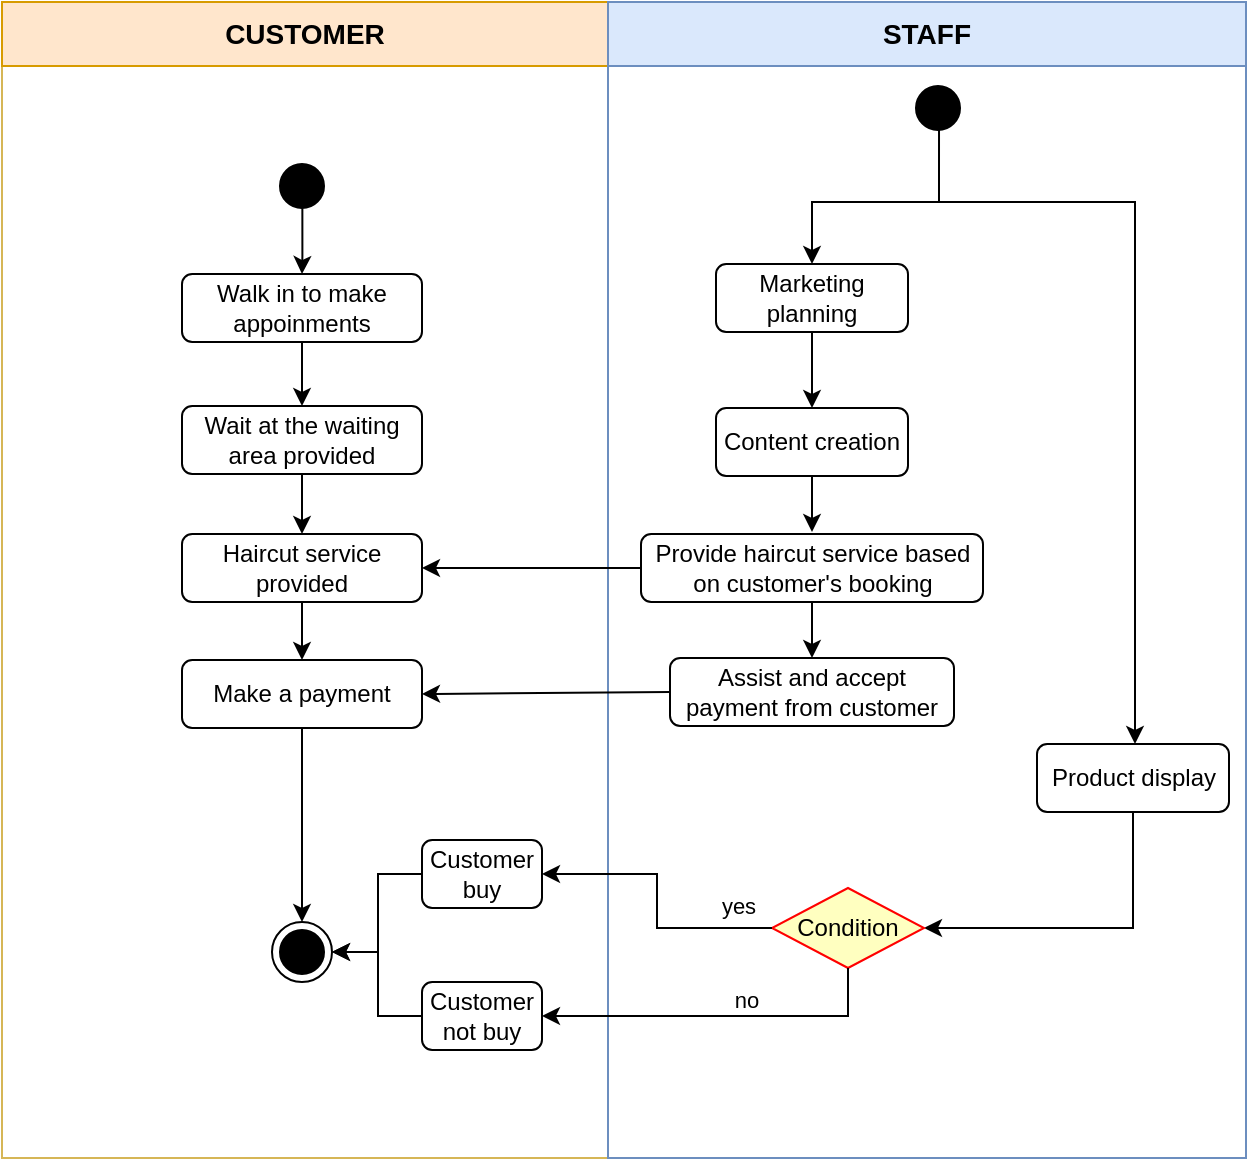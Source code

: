 <mxfile version="24.4.0" type="github">
  <diagram name="Page-1" id="UtILHOOvsMrrQ-R1n7kE">
    <mxGraphModel dx="900" dy="-151" grid="0" gridSize="10" guides="1" tooltips="1" connect="1" arrows="1" fold="1" page="0" pageScale="1" pageWidth="827" pageHeight="1169" math="0" shadow="0">
      <root>
        <mxCell id="0" />
        <mxCell id="1" parent="0" />
        <mxCell id="KepiEa6D_0x9U03XaYwY-1" value="" style="swimlane;startSize=0;fillColor=#fff2cc;strokeColor=#d6b656;" parent="1" vertex="1">
          <mxGeometry x="-187" y="461" width="303" height="578" as="geometry" />
        </mxCell>
        <mxCell id="w3mi6-489EvIM3OzmEsd-10" style="edgeStyle=orthogonalEdgeStyle;rounded=0;orthogonalLoop=1;jettySize=auto;html=1;exitX=0.5;exitY=1;exitDx=0;exitDy=0;entryX=0.5;entryY=0;entryDx=0;entryDy=0;" edge="1" parent="KepiEa6D_0x9U03XaYwY-1" source="w3mi6-489EvIM3OzmEsd-7" target="w3mi6-489EvIM3OzmEsd-8">
          <mxGeometry relative="1" as="geometry" />
        </mxCell>
        <mxCell id="w3mi6-489EvIM3OzmEsd-7" value="Walk in to make appoinments" style="rounded=1;whiteSpace=wrap;html=1;" vertex="1" parent="KepiEa6D_0x9U03XaYwY-1">
          <mxGeometry x="90" y="136" width="120" height="34" as="geometry" />
        </mxCell>
        <mxCell id="w3mi6-489EvIM3OzmEsd-12" style="edgeStyle=orthogonalEdgeStyle;rounded=0;orthogonalLoop=1;jettySize=auto;html=1;exitX=0.5;exitY=1;exitDx=0;exitDy=0;entryX=0.5;entryY=0;entryDx=0;entryDy=0;" edge="1" parent="KepiEa6D_0x9U03XaYwY-1" source="w3mi6-489EvIM3OzmEsd-8" target="w3mi6-489EvIM3OzmEsd-9">
          <mxGeometry relative="1" as="geometry" />
        </mxCell>
        <mxCell id="w3mi6-489EvIM3OzmEsd-8" value="Wait at the waiting area provided" style="rounded=1;whiteSpace=wrap;html=1;" vertex="1" parent="KepiEa6D_0x9U03XaYwY-1">
          <mxGeometry x="90" y="202" width="120" height="34" as="geometry" />
        </mxCell>
        <mxCell id="w3mi6-489EvIM3OzmEsd-14" style="edgeStyle=orthogonalEdgeStyle;rounded=0;orthogonalLoop=1;jettySize=auto;html=1;exitX=0.5;exitY=1;exitDx=0;exitDy=0;entryX=0.5;entryY=0;entryDx=0;entryDy=0;" edge="1" parent="KepiEa6D_0x9U03XaYwY-1" source="w3mi6-489EvIM3OzmEsd-9" target="w3mi6-489EvIM3OzmEsd-13">
          <mxGeometry relative="1" as="geometry" />
        </mxCell>
        <mxCell id="w3mi6-489EvIM3OzmEsd-9" value="Haircut service provided" style="rounded=1;whiteSpace=wrap;html=1;" vertex="1" parent="KepiEa6D_0x9U03XaYwY-1">
          <mxGeometry x="90" y="266" width="120" height="34" as="geometry" />
        </mxCell>
        <mxCell id="w3mi6-489EvIM3OzmEsd-46" style="edgeStyle=orthogonalEdgeStyle;rounded=0;orthogonalLoop=1;jettySize=auto;html=1;exitX=0.5;exitY=1;exitDx=0;exitDy=0;entryX=0.5;entryY=0;entryDx=0;entryDy=0;" edge="1" parent="KepiEa6D_0x9U03XaYwY-1" source="w3mi6-489EvIM3OzmEsd-13" target="w3mi6-489EvIM3OzmEsd-45">
          <mxGeometry relative="1" as="geometry" />
        </mxCell>
        <mxCell id="w3mi6-489EvIM3OzmEsd-13" value="Make a payment" style="rounded=1;whiteSpace=wrap;html=1;" vertex="1" parent="KepiEa6D_0x9U03XaYwY-1">
          <mxGeometry x="90" y="329" width="120" height="34" as="geometry" />
        </mxCell>
        <mxCell id="w3mi6-489EvIM3OzmEsd-16" style="edgeStyle=orthogonalEdgeStyle;rounded=0;orthogonalLoop=1;jettySize=auto;html=1;exitX=0.506;exitY=0.877;exitDx=0;exitDy=0;exitPerimeter=0;" edge="1" parent="KepiEa6D_0x9U03XaYwY-1" source="w3mi6-489EvIM3OzmEsd-15" target="w3mi6-489EvIM3OzmEsd-7">
          <mxGeometry relative="1" as="geometry" />
        </mxCell>
        <mxCell id="w3mi6-489EvIM3OzmEsd-15" value="" style="ellipse;html=1;shape=startState;fillColor=#000000;strokeColor=#000000;" vertex="1" parent="KepiEa6D_0x9U03XaYwY-1">
          <mxGeometry x="135" y="77" width="30" height="30" as="geometry" />
        </mxCell>
        <mxCell id="w3mi6-489EvIM3OzmEsd-47" style="edgeStyle=elbowEdgeStyle;rounded=0;orthogonalLoop=1;jettySize=auto;html=1;exitX=0;exitY=0.5;exitDx=0;exitDy=0;entryX=1;entryY=0.5;entryDx=0;entryDy=0;" edge="1" parent="KepiEa6D_0x9U03XaYwY-1" source="w3mi6-489EvIM3OzmEsd-37" target="w3mi6-489EvIM3OzmEsd-45">
          <mxGeometry relative="1" as="geometry">
            <Array as="points">
              <mxPoint x="188" y="456" />
            </Array>
          </mxGeometry>
        </mxCell>
        <mxCell id="w3mi6-489EvIM3OzmEsd-37" value="Customer buy" style="rounded=1;whiteSpace=wrap;html=1;" vertex="1" parent="KepiEa6D_0x9U03XaYwY-1">
          <mxGeometry x="210" y="419" width="60" height="34" as="geometry" />
        </mxCell>
        <mxCell id="w3mi6-489EvIM3OzmEsd-48" style="edgeStyle=orthogonalEdgeStyle;rounded=0;orthogonalLoop=1;jettySize=auto;html=1;exitX=0;exitY=0.5;exitDx=0;exitDy=0;entryX=1;entryY=0.5;entryDx=0;entryDy=0;" edge="1" parent="KepiEa6D_0x9U03XaYwY-1" source="w3mi6-489EvIM3OzmEsd-38" target="w3mi6-489EvIM3OzmEsd-45">
          <mxGeometry relative="1" as="geometry">
            <Array as="points">
              <mxPoint x="188" y="507" />
              <mxPoint x="188" y="475" />
            </Array>
          </mxGeometry>
        </mxCell>
        <mxCell id="w3mi6-489EvIM3OzmEsd-38" value="Customer not buy" style="rounded=1;whiteSpace=wrap;html=1;" vertex="1" parent="KepiEa6D_0x9U03XaYwY-1">
          <mxGeometry x="210" y="490" width="60" height="34" as="geometry" />
        </mxCell>
        <mxCell id="w3mi6-489EvIM3OzmEsd-43" value="CUSTOMER" style="html=1;whiteSpace=wrap;fillColor=#ffe6cc;strokeColor=#d79b00;fontStyle=1;fontSize=14;" vertex="1" parent="KepiEa6D_0x9U03XaYwY-1">
          <mxGeometry width="303" height="32" as="geometry" />
        </mxCell>
        <mxCell id="w3mi6-489EvIM3OzmEsd-45" value="" style="ellipse;html=1;shape=endState;fillColor=#000000;strokeColor=#000000;" vertex="1" parent="KepiEa6D_0x9U03XaYwY-1">
          <mxGeometry x="135" y="460" width="30" height="30" as="geometry" />
        </mxCell>
        <mxCell id="w3mi6-489EvIM3OzmEsd-1" value="" style="swimlane;startSize=0;fillColor=#dae8fc;strokeColor=#6c8ebf;" vertex="1" parent="1">
          <mxGeometry x="116" y="461" width="319" height="578" as="geometry" />
        </mxCell>
        <mxCell id="w3mi6-489EvIM3OzmEsd-18" style="edgeStyle=orthogonalEdgeStyle;rounded=0;orthogonalLoop=1;jettySize=auto;html=1;exitX=0.517;exitY=0.867;exitDx=0;exitDy=0;entryX=0.5;entryY=0;entryDx=0;entryDy=0;exitPerimeter=0;" edge="1" parent="w3mi6-489EvIM3OzmEsd-1" source="w3mi6-489EvIM3OzmEsd-5" target="w3mi6-489EvIM3OzmEsd-17">
          <mxGeometry relative="1" as="geometry">
            <Array as="points">
              <mxPoint x="165" y="100" />
              <mxPoint x="102" y="100" />
            </Array>
          </mxGeometry>
        </mxCell>
        <mxCell id="w3mi6-489EvIM3OzmEsd-5" value="" style="ellipse;html=1;shape=startState;fillColor=#000000;strokeColor=#000000;" vertex="1" parent="w3mi6-489EvIM3OzmEsd-1">
          <mxGeometry x="150" y="38" width="30" height="30" as="geometry" />
        </mxCell>
        <mxCell id="w3mi6-489EvIM3OzmEsd-20" style="edgeStyle=orthogonalEdgeStyle;rounded=0;orthogonalLoop=1;jettySize=auto;html=1;exitX=0.5;exitY=1;exitDx=0;exitDy=0;entryX=0.5;entryY=0;entryDx=0;entryDy=0;" edge="1" parent="w3mi6-489EvIM3OzmEsd-1" source="w3mi6-489EvIM3OzmEsd-17" target="w3mi6-489EvIM3OzmEsd-19">
          <mxGeometry relative="1" as="geometry" />
        </mxCell>
        <mxCell id="w3mi6-489EvIM3OzmEsd-17" value="Marketing planning" style="rounded=1;whiteSpace=wrap;html=1;" vertex="1" parent="w3mi6-489EvIM3OzmEsd-1">
          <mxGeometry x="54" y="131" width="96" height="34" as="geometry" />
        </mxCell>
        <mxCell id="w3mi6-489EvIM3OzmEsd-24" style="edgeStyle=orthogonalEdgeStyle;rounded=0;orthogonalLoop=1;jettySize=auto;html=1;exitX=0.5;exitY=1;exitDx=0;exitDy=0;entryX=0.5;entryY=0;entryDx=0;entryDy=0;" edge="1" parent="w3mi6-489EvIM3OzmEsd-1" source="w3mi6-489EvIM3OzmEsd-19">
          <mxGeometry relative="1" as="geometry">
            <mxPoint x="102" y="265" as="targetPoint" />
          </mxGeometry>
        </mxCell>
        <mxCell id="w3mi6-489EvIM3OzmEsd-19" value="Content creation" style="rounded=1;whiteSpace=wrap;html=1;" vertex="1" parent="w3mi6-489EvIM3OzmEsd-1">
          <mxGeometry x="54" y="203" width="96" height="34" as="geometry" />
        </mxCell>
        <mxCell id="w3mi6-489EvIM3OzmEsd-25" style="edgeStyle=orthogonalEdgeStyle;rounded=0;orthogonalLoop=1;jettySize=auto;html=1;exitX=0.5;exitY=1;exitDx=0;exitDy=0;entryX=0.5;entryY=0;entryDx=0;entryDy=0;" edge="1" parent="w3mi6-489EvIM3OzmEsd-1" target="w3mi6-489EvIM3OzmEsd-22">
          <mxGeometry relative="1" as="geometry">
            <mxPoint x="102" y="299" as="sourcePoint" />
          </mxGeometry>
        </mxCell>
        <mxCell id="w3mi6-489EvIM3OzmEsd-21" value="Provide haircut service based on customer&#39;s booking" style="rounded=1;whiteSpace=wrap;html=1;" vertex="1" parent="w3mi6-489EvIM3OzmEsd-1">
          <mxGeometry x="16.5" y="266" width="171" height="34" as="geometry" />
        </mxCell>
        <mxCell id="w3mi6-489EvIM3OzmEsd-22" value="Assist and accept payment from customer" style="rounded=1;whiteSpace=wrap;html=1;" vertex="1" parent="w3mi6-489EvIM3OzmEsd-1">
          <mxGeometry x="31" y="328" width="142" height="34" as="geometry" />
        </mxCell>
        <mxCell id="w3mi6-489EvIM3OzmEsd-36" style="edgeStyle=orthogonalEdgeStyle;rounded=0;orthogonalLoop=1;jettySize=auto;html=1;exitX=0.5;exitY=1;exitDx=0;exitDy=0;entryX=1;entryY=0.5;entryDx=0;entryDy=0;" edge="1" parent="w3mi6-489EvIM3OzmEsd-1" source="w3mi6-489EvIM3OzmEsd-23" target="w3mi6-489EvIM3OzmEsd-30">
          <mxGeometry relative="1" as="geometry" />
        </mxCell>
        <mxCell id="w3mi6-489EvIM3OzmEsd-23" value="Product display" style="rounded=1;whiteSpace=wrap;html=1;" vertex="1" parent="w3mi6-489EvIM3OzmEsd-1">
          <mxGeometry x="214.5" y="371" width="96" height="34" as="geometry" />
        </mxCell>
        <mxCell id="w3mi6-489EvIM3OzmEsd-29" style="edgeStyle=orthogonalEdgeStyle;rounded=0;orthogonalLoop=1;jettySize=auto;html=1;entryX=0.5;entryY=0;entryDx=0;entryDy=0;" edge="1" parent="w3mi6-489EvIM3OzmEsd-1">
          <mxGeometry relative="1" as="geometry">
            <mxPoint x="165.5" y="99" as="sourcePoint" />
            <mxPoint x="263.5" y="371" as="targetPoint" />
            <Array as="points">
              <mxPoint x="165" y="100" />
              <mxPoint x="264" y="100" />
            </Array>
          </mxGeometry>
        </mxCell>
        <mxCell id="w3mi6-489EvIM3OzmEsd-30" value="Condition" style="rhombus;whiteSpace=wrap;html=1;fontColor=#000000;fillColor=#ffffc0;strokeColor=#ff0000;" vertex="1" parent="w3mi6-489EvIM3OzmEsd-1">
          <mxGeometry x="82" y="443" width="76" height="40" as="geometry" />
        </mxCell>
        <mxCell id="w3mi6-489EvIM3OzmEsd-44" value="STAFF" style="html=1;whiteSpace=wrap;fillColor=#dae8fc;strokeColor=#6c8ebf;fontStyle=1;fontSize=14;" vertex="1" parent="w3mi6-489EvIM3OzmEsd-1">
          <mxGeometry width="319" height="32" as="geometry" />
        </mxCell>
        <mxCell id="w3mi6-489EvIM3OzmEsd-34" style="rounded=0;orthogonalLoop=1;jettySize=auto;html=1;exitX=0;exitY=0.5;exitDx=0;exitDy=0;entryX=1;entryY=0.5;entryDx=0;entryDy=0;" edge="1" parent="1" source="w3mi6-489EvIM3OzmEsd-21" target="w3mi6-489EvIM3OzmEsd-9">
          <mxGeometry relative="1" as="geometry" />
        </mxCell>
        <mxCell id="w3mi6-489EvIM3OzmEsd-35" style="rounded=0;orthogonalLoop=1;jettySize=auto;html=1;exitX=0;exitY=0.5;exitDx=0;exitDy=0;entryX=1;entryY=0.5;entryDx=0;entryDy=0;" edge="1" parent="1" source="w3mi6-489EvIM3OzmEsd-22" target="w3mi6-489EvIM3OzmEsd-13">
          <mxGeometry relative="1" as="geometry" />
        </mxCell>
        <mxCell id="w3mi6-489EvIM3OzmEsd-39" style="edgeStyle=orthogonalEdgeStyle;rounded=0;orthogonalLoop=1;jettySize=auto;html=1;exitX=0;exitY=0.5;exitDx=0;exitDy=0;entryX=1;entryY=0.5;entryDx=0;entryDy=0;" edge="1" parent="1" source="w3mi6-489EvIM3OzmEsd-30" target="w3mi6-489EvIM3OzmEsd-37">
          <mxGeometry relative="1" as="geometry" />
        </mxCell>
        <mxCell id="w3mi6-489EvIM3OzmEsd-41" value="yes" style="edgeLabel;html=1;align=center;verticalAlign=middle;resizable=0;points=[];" vertex="1" connectable="0" parent="w3mi6-489EvIM3OzmEsd-39">
          <mxGeometry x="-0.539" relative="1" as="geometry">
            <mxPoint x="15" y="-11" as="offset" />
          </mxGeometry>
        </mxCell>
        <mxCell id="w3mi6-489EvIM3OzmEsd-40" style="edgeStyle=orthogonalEdgeStyle;rounded=0;orthogonalLoop=1;jettySize=auto;html=1;exitX=0.5;exitY=1;exitDx=0;exitDy=0;entryX=1;entryY=0.5;entryDx=0;entryDy=0;" edge="1" parent="1" source="w3mi6-489EvIM3OzmEsd-30" target="w3mi6-489EvIM3OzmEsd-38">
          <mxGeometry relative="1" as="geometry" />
        </mxCell>
        <mxCell id="w3mi6-489EvIM3OzmEsd-42" value="no" style="edgeLabel;html=1;align=center;verticalAlign=middle;resizable=0;points=[];" vertex="1" connectable="0" parent="w3mi6-489EvIM3OzmEsd-40">
          <mxGeometry x="-0.267" y="-1" relative="1" as="geometry">
            <mxPoint x="-10" y="-7" as="offset" />
          </mxGeometry>
        </mxCell>
      </root>
    </mxGraphModel>
  </diagram>
</mxfile>
